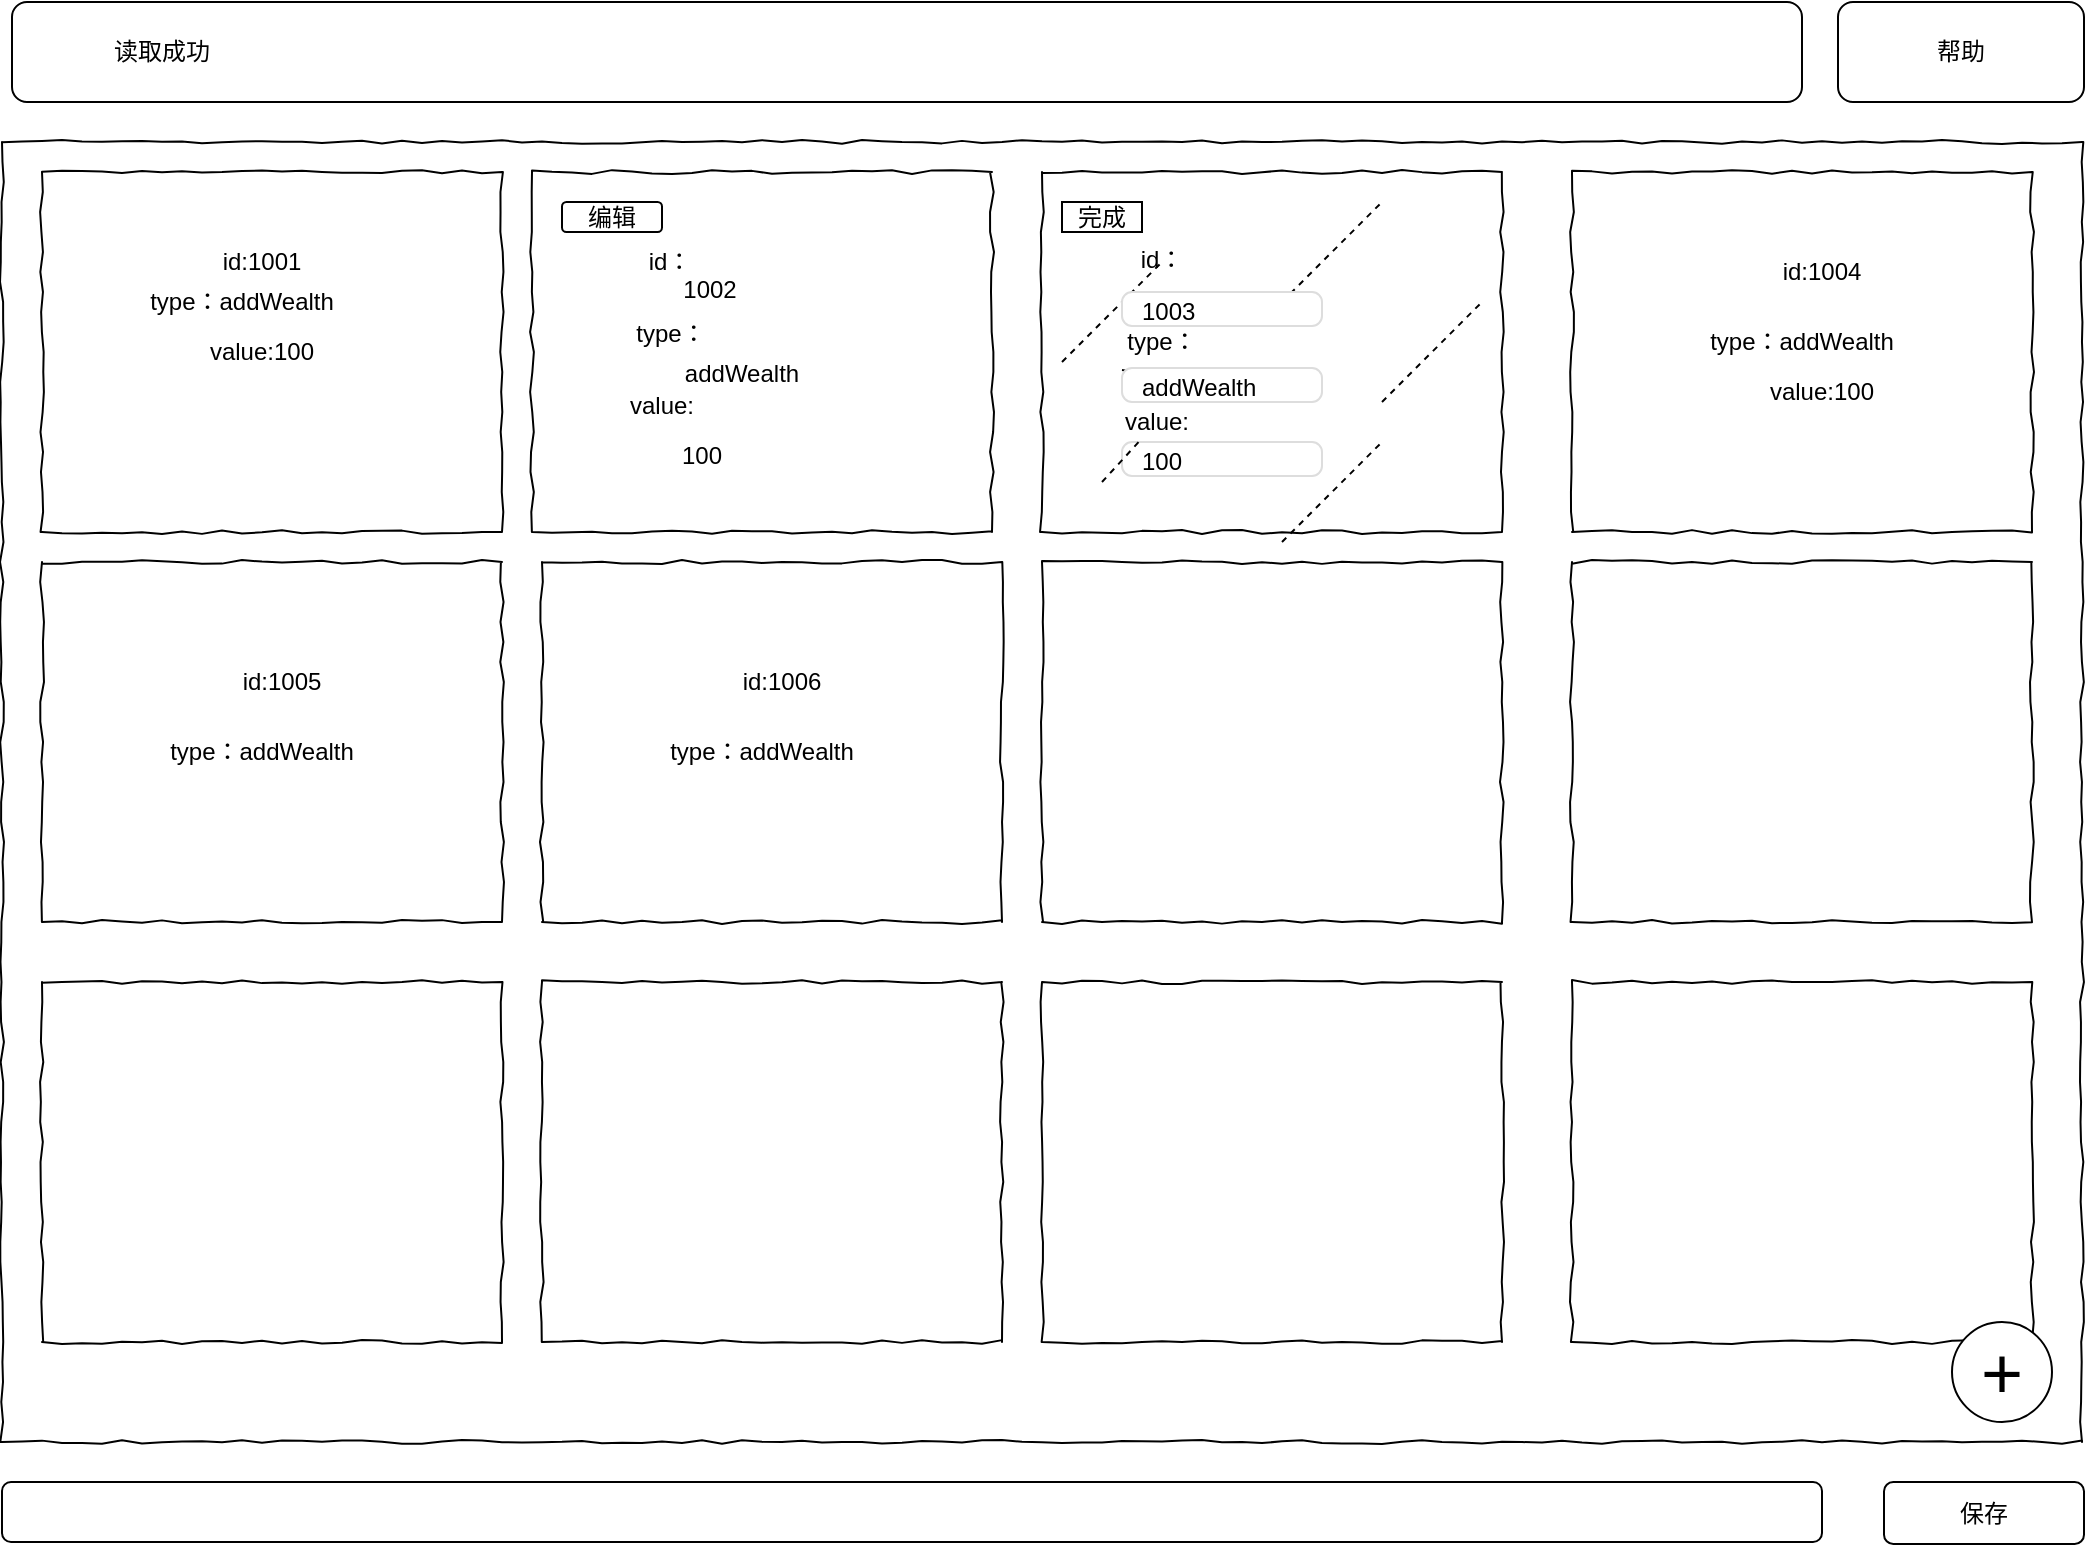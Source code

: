<mxfile version="12.1.2" type="device" pages="1"><diagram name="Page-1" id="03018318-947c-dd8e-b7a3-06fadd420f32"><mxGraphModel dx="1173" dy="583" grid="1" gridSize="10" guides="1" tooltips="1" connect="1" arrows="1" fold="1" page="1" pageScale="1" pageWidth="1100" pageHeight="850" background="#ffffff" math="0" shadow="0"><root><mxCell id="0"/><mxCell id="1" parent="0"/><mxCell id="677b7b8949515195-8" value="" style="whiteSpace=wrap;html=1;rounded=0;shadow=0;labelBackgroundColor=none;strokeColor=#000000;strokeWidth=1;fillColor=none;fontFamily=Verdana;fontSize=12;fontColor=#000000;align=center;comic=1;" parent="1" vertex="1"><mxGeometry x="30" y="110" width="1040" height="650" as="geometry"/></mxCell><mxCell id="677b7b8949515195-25" value="" style="whiteSpace=wrap;html=1;rounded=0;shadow=0;labelBackgroundColor=none;strokeColor=#000000;strokeWidth=1;fillColor=none;fontFamily=Verdana;fontSize=12;fontColor=#000000;align=center;comic=1;" parent="1" vertex="1"><mxGeometry x="50" y="125" width="230" height="180" as="geometry"/></mxCell><mxCell id="pHbOsXcXmnlIXoObnFJQ-3" value="" style="whiteSpace=wrap;html=1;rounded=0;shadow=0;labelBackgroundColor=none;strokeColor=#000000;strokeWidth=1;fillColor=none;fontFamily=Verdana;fontSize=12;fontColor=#000000;align=center;comic=1;" parent="1" vertex="1"><mxGeometry x="50" y="320" width="230" height="180" as="geometry"/></mxCell><mxCell id="677b7b8949515195-26" value="" style="whiteSpace=wrap;html=1;rounded=0;shadow=0;labelBackgroundColor=none;strokeColor=#000000;strokeWidth=1;fillColor=none;fontFamily=Verdana;fontSize=12;fontColor=#000000;align=center;comic=1;" parent="1" vertex="1"><mxGeometry x="295" y="125" width="230" height="180" as="geometry"/></mxCell><mxCell id="pHbOsXcXmnlIXoObnFJQ-1" value="" style="whiteSpace=wrap;html=1;rounded=0;shadow=0;labelBackgroundColor=none;strokeColor=#000000;strokeWidth=1;fillColor=none;fontFamily=Verdana;fontSize=12;fontColor=#000000;align=center;comic=1;" parent="1" vertex="1"><mxGeometry x="550" y="125" width="230" height="180" as="geometry"/></mxCell><mxCell id="pHbOsXcXmnlIXoObnFJQ-2" value="" style="whiteSpace=wrap;html=1;rounded=0;shadow=0;labelBackgroundColor=none;strokeColor=#000000;strokeWidth=1;fillColor=none;fontFamily=Verdana;fontSize=12;fontColor=#000000;align=center;comic=1;" parent="1" vertex="1"><mxGeometry x="815" y="125" width="230" height="180" as="geometry"/></mxCell><mxCell id="pHbOsXcXmnlIXoObnFJQ-5" value="" style="whiteSpace=wrap;html=1;rounded=0;shadow=0;labelBackgroundColor=none;strokeColor=#000000;strokeWidth=1;fillColor=none;fontFamily=Verdana;fontSize=12;fontColor=#000000;align=center;comic=1;" parent="1" vertex="1"><mxGeometry x="300" y="320" width="230" height="180" as="geometry"/></mxCell><mxCell id="pHbOsXcXmnlIXoObnFJQ-6" value="&lt;font style=&quot;vertical-align: inherit&quot;&gt;&lt;font style=&quot;vertical-align: inherit&quot;&gt;id:1001&lt;/font&gt;&lt;/font&gt;" style="text;html=1;strokeColor=none;fillColor=none;align=center;verticalAlign=middle;whiteSpace=wrap;rounded=0;" parent="1" vertex="1"><mxGeometry x="70" y="160" width="180" height="20" as="geometry"/></mxCell><mxCell id="pHbOsXcXmnlIXoObnFJQ-9" value="&lt;font style=&quot;vertical-align: inherit&quot;&gt;&lt;font style=&quot;vertical-align: inherit&quot;&gt;&lt;font style=&quot;vertical-align: inherit&quot;&gt;&lt;font style=&quot;vertical-align: inherit&quot;&gt;&lt;font style=&quot;vertical-align: inherit&quot;&gt;&lt;font style=&quot;vertical-align: inherit&quot;&gt;&lt;font style=&quot;vertical-align: inherit&quot;&gt;&lt;font style=&quot;vertical-align: inherit&quot;&gt;type：addWealth&lt;/font&gt;&lt;/font&gt;&lt;/font&gt;&lt;/font&gt;&lt;/font&gt;&lt;/font&gt;&lt;/font&gt;&lt;/font&gt;" style="text;html=1;strokeColor=none;fillColor=none;align=center;verticalAlign=middle;whiteSpace=wrap;rounded=0;" parent="1" vertex="1"><mxGeometry x="60" y="180" width="180" height="20" as="geometry"/></mxCell><mxCell id="pHbOsXcXmnlIXoObnFJQ-10" value="&lt;font style=&quot;vertical-align: inherit&quot;&gt;&lt;font style=&quot;vertical-align: inherit&quot;&gt;&lt;font style=&quot;vertical-align: inherit&quot;&gt;&lt;font style=&quot;vertical-align: inherit&quot;&gt;value:100&lt;/font&gt;&lt;/font&gt;&lt;/font&gt;&lt;/font&gt;" style="text;html=1;strokeColor=none;fillColor=none;align=center;verticalAlign=middle;whiteSpace=wrap;rounded=0;" parent="1" vertex="1"><mxGeometry x="70" y="205" width="180" height="20" as="geometry"/></mxCell><mxCell id="pHbOsXcXmnlIXoObnFJQ-13" value="&lt;font style=&quot;vertical-align: inherit&quot;&gt;&lt;font style=&quot;vertical-align: inherit&quot;&gt;&lt;font style=&quot;vertical-align: inherit&quot;&gt;&lt;font style=&quot;vertical-align: inherit&quot;&gt;&lt;font style=&quot;vertical-align: inherit&quot;&gt;&lt;font style=&quot;vertical-align: inherit&quot;&gt;&lt;font style=&quot;vertical-align: inherit&quot;&gt;&lt;font style=&quot;vertical-align: inherit&quot;&gt;type：&lt;/font&gt;&lt;/font&gt;&lt;/font&gt;&lt;/font&gt;&lt;/font&gt;&lt;/font&gt;&lt;/font&gt;&lt;/font&gt;" style="text;html=1;strokeColor=none;fillColor=none;align=center;verticalAlign=middle;whiteSpace=wrap;rounded=0;" parent="1" vertex="1"><mxGeometry x="337.5" y="196" width="53" height="20" as="geometry"/></mxCell><mxCell id="pHbOsXcXmnlIXoObnFJQ-14" value="&lt;font style=&quot;vertical-align: inherit&quot;&gt;&lt;font style=&quot;vertical-align: inherit&quot;&gt;&lt;font style=&quot;vertical-align: inherit&quot;&gt;&lt;font style=&quot;vertical-align: inherit&quot;&gt;value:&lt;/font&gt;&lt;/font&gt;&lt;/font&gt;&lt;/font&gt;" style="text;html=1;strokeColor=none;fillColor=none;align=center;verticalAlign=middle;whiteSpace=wrap;rounded=0;" parent="1" vertex="1"><mxGeometry x="320" y="231.5" width="80" height="20" as="geometry"/></mxCell><mxCell id="pHbOsXcXmnlIXoObnFJQ-15" value="&lt;font style=&quot;vertical-align: inherit&quot;&gt;&lt;font style=&quot;vertical-align: inherit&quot;&gt;id：&lt;br&gt;&lt;/font&gt;&lt;/font&gt;" style="text;html=1;strokeColor=none;fillColor=none;align=center;verticalAlign=middle;whiteSpace=wrap;rounded=0;" parent="1" vertex="1"><mxGeometry x="580" y="159" width="60" height="20" as="geometry"/></mxCell><mxCell id="pHbOsXcXmnlIXoObnFJQ-16" value="&lt;font style=&quot;vertical-align: inherit&quot;&gt;&lt;font style=&quot;vertical-align: inherit&quot;&gt;&lt;font style=&quot;vertical-align: inherit&quot;&gt;&lt;font style=&quot;vertical-align: inherit&quot;&gt;&lt;font style=&quot;vertical-align: inherit&quot;&gt;&lt;font style=&quot;vertical-align: inherit&quot;&gt;&lt;font style=&quot;vertical-align: inherit&quot;&gt;&lt;font style=&quot;vertical-align: inherit&quot;&gt;type：&lt;/font&gt;&lt;/font&gt;&lt;/font&gt;&lt;/font&gt;&lt;/font&gt;&lt;/font&gt;&lt;/font&gt;&lt;/font&gt;" style="text;html=1;strokeColor=none;fillColor=none;align=center;verticalAlign=middle;whiteSpace=wrap;rounded=0;direction=south;" parent="1" vertex="1"><mxGeometry x="590" y="195" width="40" height="30" as="geometry"/></mxCell><mxCell id="pHbOsXcXmnlIXoObnFJQ-18" value="&lt;font style=&quot;vertical-align: inherit&quot;&gt;&lt;font style=&quot;vertical-align: inherit&quot;&gt;id:1004&lt;/font&gt;&lt;/font&gt;" style="text;html=1;strokeColor=none;fillColor=none;align=center;verticalAlign=middle;whiteSpace=wrap;rounded=0;" parent="1" vertex="1"><mxGeometry x="850" y="165" width="180" height="20" as="geometry"/></mxCell><mxCell id="pHbOsXcXmnlIXoObnFJQ-19" value="&lt;font style=&quot;vertical-align: inherit&quot;&gt;&lt;font style=&quot;vertical-align: inherit&quot;&gt;&lt;font style=&quot;vertical-align: inherit&quot;&gt;&lt;font style=&quot;vertical-align: inherit&quot;&gt;&lt;font style=&quot;vertical-align: inherit&quot;&gt;&lt;font style=&quot;vertical-align: inherit&quot;&gt;&lt;font style=&quot;vertical-align: inherit&quot;&gt;&lt;font style=&quot;vertical-align: inherit&quot;&gt;type：addWealth&lt;/font&gt;&lt;/font&gt;&lt;/font&gt;&lt;/font&gt;&lt;/font&gt;&lt;/font&gt;&lt;/font&gt;&lt;/font&gt;" style="text;html=1;strokeColor=none;fillColor=none;align=center;verticalAlign=middle;whiteSpace=wrap;rounded=0;" parent="1" vertex="1"><mxGeometry x="840" y="200" width="180" height="20" as="geometry"/></mxCell><mxCell id="pHbOsXcXmnlIXoObnFJQ-20" value="&lt;font style=&quot;vertical-align: inherit&quot;&gt;&lt;font style=&quot;vertical-align: inherit&quot;&gt;&lt;font style=&quot;vertical-align: inherit&quot;&gt;&lt;font style=&quot;vertical-align: inherit&quot;&gt;value:100&lt;/font&gt;&lt;/font&gt;&lt;/font&gt;&lt;/font&gt;" style="text;html=1;strokeColor=none;fillColor=none;align=center;verticalAlign=middle;whiteSpace=wrap;rounded=0;" parent="1" vertex="1"><mxGeometry x="850" y="225" width="180" height="20" as="geometry"/></mxCell><mxCell id="pHbOsXcXmnlIXoObnFJQ-21" value="&lt;font style=&quot;vertical-align: inherit&quot;&gt;&lt;font style=&quot;vertical-align: inherit&quot;&gt;id:1005&lt;/font&gt;&lt;/font&gt;" style="text;html=1;strokeColor=none;fillColor=none;align=center;verticalAlign=middle;whiteSpace=wrap;rounded=0;" parent="1" vertex="1"><mxGeometry x="80" y="370" width="180" height="20" as="geometry"/></mxCell><mxCell id="pHbOsXcXmnlIXoObnFJQ-22" value="&lt;font style=&quot;vertical-align: inherit&quot;&gt;&lt;font style=&quot;vertical-align: inherit&quot;&gt;&lt;font style=&quot;vertical-align: inherit&quot;&gt;&lt;font style=&quot;vertical-align: inherit&quot;&gt;&lt;font style=&quot;vertical-align: inherit&quot;&gt;&lt;font style=&quot;vertical-align: inherit&quot;&gt;&lt;font style=&quot;vertical-align: inherit&quot;&gt;&lt;font style=&quot;vertical-align: inherit&quot;&gt;type：addWealth&lt;/font&gt;&lt;/font&gt;&lt;/font&gt;&lt;/font&gt;&lt;/font&gt;&lt;/font&gt;&lt;/font&gt;&lt;/font&gt;" style="text;html=1;strokeColor=none;fillColor=none;align=center;verticalAlign=middle;whiteSpace=wrap;rounded=0;" parent="1" vertex="1"><mxGeometry x="70" y="405" width="180" height="20" as="geometry"/></mxCell><mxCell id="pHbOsXcXmnlIXoObnFJQ-24" value="&lt;font style=&quot;vertical-align: inherit&quot;&gt;&lt;font style=&quot;vertical-align: inherit&quot;&gt;id:1006&lt;/font&gt;&lt;/font&gt;" style="text;html=1;strokeColor=none;fillColor=none;align=center;verticalAlign=middle;whiteSpace=wrap;rounded=0;" parent="1" vertex="1"><mxGeometry x="330" y="370" width="180" height="20" as="geometry"/></mxCell><mxCell id="pHbOsXcXmnlIXoObnFJQ-25" value="&lt;font style=&quot;vertical-align: inherit&quot;&gt;&lt;font style=&quot;vertical-align: inherit&quot;&gt;&lt;font style=&quot;vertical-align: inherit&quot;&gt;&lt;font style=&quot;vertical-align: inherit&quot;&gt;&lt;font style=&quot;vertical-align: inherit&quot;&gt;&lt;font style=&quot;vertical-align: inherit&quot;&gt;&lt;font style=&quot;vertical-align: inherit&quot;&gt;&lt;font style=&quot;vertical-align: inherit&quot;&gt;type：addWealth&lt;/font&gt;&lt;/font&gt;&lt;/font&gt;&lt;/font&gt;&lt;/font&gt;&lt;/font&gt;&lt;/font&gt;&lt;/font&gt;" style="text;html=1;strokeColor=none;fillColor=none;align=center;verticalAlign=middle;whiteSpace=wrap;rounded=0;" parent="1" vertex="1"><mxGeometry x="320" y="405" width="180" height="20" as="geometry"/></mxCell><mxCell id="pHbOsXcXmnlIXoObnFJQ-26" value="" style="rounded=1;whiteSpace=wrap;html=1;" parent="1" vertex="1"><mxGeometry x="35" y="40" width="895" height="50" as="geometry"/></mxCell><mxCell id="Vj3qjjFFR2jbjCQmC6Gm-4" value="编辑" style="rounded=1;whiteSpace=wrap;html=1;" vertex="1" parent="1"><mxGeometry x="310" y="140" width="50" height="15" as="geometry"/></mxCell><mxCell id="Vj3qjjFFR2jbjCQmC6Gm-5" value="完成" style="rounded=1;whiteSpace=wrap;html=1;arcSize=0;" vertex="1" parent="1"><mxGeometry x="560" y="140" width="40" height="15" as="geometry"/></mxCell><mxCell id="Vj3qjjFFR2jbjCQmC6Gm-8" value="" style="endArrow=none;dashed=1;html=1;" edge="1" parent="1"><mxGeometry width="50" height="50" relative="1" as="geometry"><mxPoint x="560" y="220" as="sourcePoint"/><mxPoint x="610" y="170" as="targetPoint"/></mxGeometry></mxCell><mxCell id="Vj3qjjFFR2jbjCQmC6Gm-9" value="" style="endArrow=none;dashed=1;html=1;" edge="1" parent="1" source="Vj3qjjFFR2jbjCQmC6Gm-40"><mxGeometry width="50" height="50" relative="1" as="geometry"><mxPoint x="580" y="280" as="sourcePoint"/><mxPoint x="630" y="230" as="targetPoint"/></mxGeometry></mxCell><mxCell id="Vj3qjjFFR2jbjCQmC6Gm-10" value="" style="endArrow=none;dashed=1;html=1;" edge="1" parent="1"><mxGeometry width="50" height="50" relative="1" as="geometry"><mxPoint x="670" y="190" as="sourcePoint"/><mxPoint x="720" y="140" as="targetPoint"/></mxGeometry></mxCell><mxCell id="Vj3qjjFFR2jbjCQmC6Gm-11" value="" style="endArrow=none;dashed=1;html=1;" edge="1" parent="1"><mxGeometry width="50" height="50" relative="1" as="geometry"><mxPoint x="720" y="240" as="sourcePoint"/><mxPoint x="770" y="190" as="targetPoint"/></mxGeometry></mxCell><mxCell id="Vj3qjjFFR2jbjCQmC6Gm-12" value="" style="endArrow=none;dashed=1;html=1;" edge="1" parent="1"><mxGeometry width="50" height="50" relative="1" as="geometry"><mxPoint x="670" y="310" as="sourcePoint"/><mxPoint x="720" y="260" as="targetPoint"/></mxGeometry></mxCell><mxCell id="Vj3qjjFFR2jbjCQmC6Gm-13" value="保存" style="rounded=1;whiteSpace=wrap;html=1;" vertex="1" parent="1"><mxGeometry x="971" y="780" width="100" height="31" as="geometry"/></mxCell><mxCell id="Vj3qjjFFR2jbjCQmC6Gm-15" value="" style="rounded=1;whiteSpace=wrap;html=1;" vertex="1" parent="1"><mxGeometry x="30" y="780" width="910" height="30" as="geometry"/></mxCell><mxCell id="Vj3qjjFFR2jbjCQmC6Gm-16" value="读取成功" style="text;html=1;strokeColor=none;fillColor=none;align=center;verticalAlign=middle;whiteSpace=wrap;rounded=0;" vertex="1" parent="1"><mxGeometry x="60" y="55" width="100" height="20" as="geometry"/></mxCell><mxCell id="Vj3qjjFFR2jbjCQmC6Gm-17" value="帮助" style="rounded=1;whiteSpace=wrap;html=1;" vertex="1" parent="1"><mxGeometry x="948" y="40" width="123" height="50" as="geometry"/></mxCell><mxCell id="Vj3qjjFFR2jbjCQmC6Gm-18" value="" style="whiteSpace=wrap;html=1;rounded=0;shadow=0;labelBackgroundColor=none;strokeColor=#000000;strokeWidth=1;fillColor=none;fontFamily=Verdana;fontSize=12;fontColor=#000000;align=center;comic=1;" vertex="1" parent="1"><mxGeometry x="815" y="320" width="230" height="180" as="geometry"/></mxCell><mxCell id="Vj3qjjFFR2jbjCQmC6Gm-19" value="" style="whiteSpace=wrap;html=1;rounded=0;shadow=0;labelBackgroundColor=none;strokeColor=#000000;strokeWidth=1;fillColor=none;fontFamily=Verdana;fontSize=12;fontColor=#000000;align=center;comic=1;" vertex="1" parent="1"><mxGeometry x="550" y="320" width="230" height="180" as="geometry"/></mxCell><mxCell id="Vj3qjjFFR2jbjCQmC6Gm-20" value="" style="whiteSpace=wrap;html=1;rounded=0;shadow=0;labelBackgroundColor=none;strokeColor=#000000;strokeWidth=1;fillColor=none;fontFamily=Verdana;fontSize=12;fontColor=#000000;align=center;comic=1;" vertex="1" parent="1"><mxGeometry x="815" y="530" width="230" height="180" as="geometry"/></mxCell><mxCell id="Vj3qjjFFR2jbjCQmC6Gm-21" value="" style="whiteSpace=wrap;html=1;rounded=0;shadow=0;labelBackgroundColor=none;strokeColor=#000000;strokeWidth=1;fillColor=none;fontFamily=Verdana;fontSize=12;fontColor=#000000;align=center;comic=1;" vertex="1" parent="1"><mxGeometry x="550" y="530" width="230" height="180" as="geometry"/></mxCell><mxCell id="Vj3qjjFFR2jbjCQmC6Gm-22" value="" style="whiteSpace=wrap;html=1;rounded=0;shadow=0;labelBackgroundColor=none;strokeColor=#000000;strokeWidth=1;fillColor=none;fontFamily=Verdana;fontSize=12;fontColor=#000000;align=center;comic=1;" vertex="1" parent="1"><mxGeometry x="300" y="530" width="230" height="180" as="geometry"/></mxCell><mxCell id="Vj3qjjFFR2jbjCQmC6Gm-23" value="" style="whiteSpace=wrap;html=1;rounded=0;shadow=0;labelBackgroundColor=none;strokeColor=#000000;strokeWidth=1;fillColor=none;fontFamily=Verdana;fontSize=12;fontColor=#000000;align=center;comic=1;" vertex="1" parent="1"><mxGeometry x="50" y="530" width="230" height="180" as="geometry"/></mxCell><mxCell id="Vj3qjjFFR2jbjCQmC6Gm-14" value="&lt;font style=&quot;font-size: 36px&quot;&gt;+&lt;/font&gt;" style="ellipse;whiteSpace=wrap;html=1;aspect=fixed;fontFamily=Helvetica;fontSize=12;fontColor=#000000;align=center;strokeColor=#000000;fillColor=#ffffff;gradientColor=none;" vertex="1" parent="1"><mxGeometry x="1005" y="700" width="50" height="50" as="geometry"/></mxCell><mxCell id="Vj3qjjFFR2jbjCQmC6Gm-42" value="&lt;span style=&quot;font-size: 12px ; text-align: center&quot;&gt;100&lt;/span&gt;" style="html=1;shadow=0;dashed=0;shape=mxgraph.bootstrap.rrect;rSize=5;fillColor=#ffffff;strokeColor=#dddddd;fontSize=14;align=left;spacingLeft=8;whiteSpace=wrap;rounded=0;" vertex="1" parent="1"><mxGeometry x="590" y="260" width="100" height="17" as="geometry"/></mxCell><mxCell id="Vj3qjjFFR2jbjCQmC6Gm-43" value="&lt;span style=&quot;font-size: 12px ; text-align: center&quot;&gt;1003&lt;/span&gt;" style="html=1;shadow=0;dashed=0;shape=mxgraph.bootstrap.rrect;rSize=5;fillColor=#ffffff;strokeColor=#dddddd;fontSize=14;align=left;spacingLeft=8;whiteSpace=wrap;rounded=0;" vertex="1" parent="1"><mxGeometry x="590" y="185" width="100" height="17" as="geometry"/></mxCell><mxCell id="pHbOsXcXmnlIXoObnFJQ-17" value="&lt;font style=&quot;vertical-align: inherit&quot;&gt;&lt;font style=&quot;vertical-align: inherit&quot;&gt;&lt;font style=&quot;vertical-align: inherit&quot;&gt;&lt;font style=&quot;vertical-align: inherit&quot;&gt;value:&lt;/font&gt;&lt;/font&gt;&lt;/font&gt;&lt;/font&gt;" style="text;html=1;strokeColor=none;fillColor=none;align=center;verticalAlign=middle;whiteSpace=wrap;rounded=0;" parent="1" vertex="1"><mxGeometry x="575" y="240" width="65" height="20" as="geometry"/></mxCell><mxCell id="Vj3qjjFFR2jbjCQmC6Gm-44" value="" style="endArrow=none;dashed=1;html=1;" edge="1" parent="1" target="pHbOsXcXmnlIXoObnFJQ-17"><mxGeometry width="50" height="50" relative="1" as="geometry"><mxPoint x="580" y="280" as="sourcePoint"/><mxPoint x="630" y="230" as="targetPoint"/></mxGeometry></mxCell><mxCell id="Vj3qjjFFR2jbjCQmC6Gm-40" value="&lt;span style=&quot;font-size: 12px ; text-align: center&quot;&gt;addWealth&lt;/span&gt;" style="html=1;shadow=0;dashed=0;shape=mxgraph.bootstrap.rrect;rSize=5;fillColor=#ffffff;strokeColor=#dddddd;fontSize=14;align=left;spacingLeft=8;whiteSpace=wrap;rounded=0;" vertex="1" parent="1"><mxGeometry x="590" y="223" width="100" height="17" as="geometry"/></mxCell><mxCell id="Vj3qjjFFR2jbjCQmC6Gm-45" value="" style="endArrow=none;dashed=1;html=1;" edge="1" parent="1" source="pHbOsXcXmnlIXoObnFJQ-17" target="Vj3qjjFFR2jbjCQmC6Gm-40"><mxGeometry width="50" height="50" relative="1" as="geometry"><mxPoint x="618.75" y="240" as="sourcePoint"/><mxPoint x="630" y="230" as="targetPoint"/></mxGeometry></mxCell><mxCell id="Vj3qjjFFR2jbjCQmC6Gm-47" value="100" style="text;html=1;strokeColor=none;fillColor=none;align=center;verticalAlign=middle;whiteSpace=wrap;rounded=0;" vertex="1" parent="1"><mxGeometry x="360" y="257" width="40" height="20" as="geometry"/></mxCell><mxCell id="Vj3qjjFFR2jbjCQmC6Gm-48" value="1002" style="text;html=1;strokeColor=none;fillColor=none;align=center;verticalAlign=middle;whiteSpace=wrap;rounded=0;" vertex="1" parent="1"><mxGeometry x="364" y="173.5" width="40" height="20" as="geometry"/></mxCell><mxCell id="Vj3qjjFFR2jbjCQmC6Gm-49" value="id：" style="text;html=1;strokeColor=none;fillColor=none;align=center;verticalAlign=middle;whiteSpace=wrap;rounded=0;" vertex="1" parent="1"><mxGeometry x="344" y="160" width="40" height="20" as="geometry"/></mxCell><mxCell id="Vj3qjjFFR2jbjCQmC6Gm-50" value="addWealth" style="text;html=1;strokeColor=none;fillColor=none;align=center;verticalAlign=middle;whiteSpace=wrap;rounded=0;" vertex="1" parent="1"><mxGeometry x="380" y="215.5" width="40" height="20" as="geometry"/></mxCell></root></mxGraphModel></diagram></mxfile>